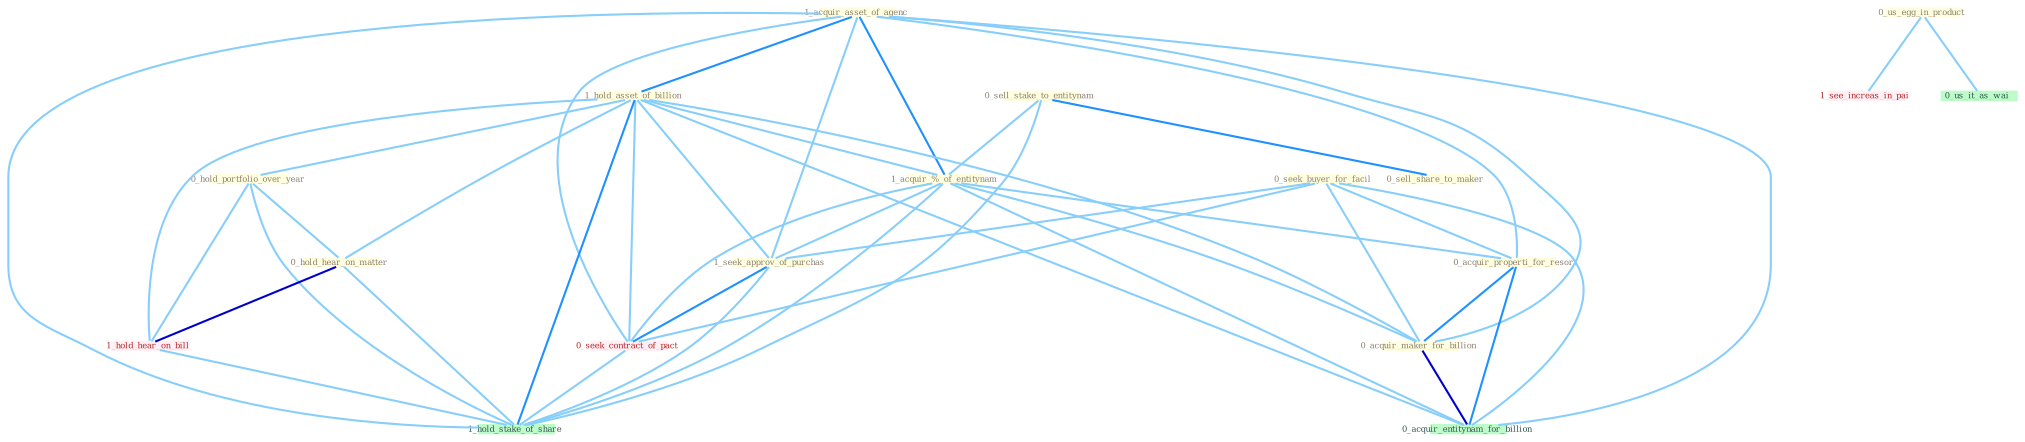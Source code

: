 Graph G{ 
    node
    [shape=polygon,style=filled,width=.5,height=.06,color="#BDFCC9",fixedsize=true,fontsize=4,
    fontcolor="#2f4f4f"];
    {node
    [color="#ffffe0", fontcolor="#8b7d6b"] "1_acquir_asset_of_agenc " "0_sell_stake_to_entitynam " "1_hold_asset_of_billion " "0_sell_share_to_maker " "1_acquir_%_of_entitynam " "0_hold_portfolio_over_year " "0_seek_buyer_for_facil " "0_hold_hear_on_matter " "0_acquir_properti_for_resort " "0_us_egg_in_product " "0_acquir_maker_for_billion " "1_seek_approv_of_purchas "}
{node [color="#fff0f5", fontcolor="#b22222"] "0_seek_contract_of_pact " "1_see_increas_in_pai " "1_hold_hear_on_bill "}
edge [color="#B0E2FF"];

	"1_acquir_asset_of_agenc " -- "1_hold_asset_of_billion " [w="2", color="#1e90ff" , len=0.8];
	"1_acquir_asset_of_agenc " -- "1_acquir_%_of_entitynam " [w="2", color="#1e90ff" , len=0.8];
	"1_acquir_asset_of_agenc " -- "0_acquir_properti_for_resort " [w="1", color="#87cefa" ];
	"1_acquir_asset_of_agenc " -- "0_acquir_maker_for_billion " [w="1", color="#87cefa" ];
	"1_acquir_asset_of_agenc " -- "1_seek_approv_of_purchas " [w="1", color="#87cefa" ];
	"1_acquir_asset_of_agenc " -- "0_seek_contract_of_pact " [w="1", color="#87cefa" ];
	"1_acquir_asset_of_agenc " -- "0_acquir_entitynam_for_billion " [w="1", color="#87cefa" ];
	"1_acquir_asset_of_agenc " -- "1_hold_stake_of_share " [w="1", color="#87cefa" ];
	"0_sell_stake_to_entitynam " -- "0_sell_share_to_maker " [w="2", color="#1e90ff" , len=0.8];
	"0_sell_stake_to_entitynam " -- "1_acquir_%_of_entitynam " [w="1", color="#87cefa" ];
	"0_sell_stake_to_entitynam " -- "1_hold_stake_of_share " [w="1", color="#87cefa" ];
	"1_hold_asset_of_billion " -- "1_acquir_%_of_entitynam " [w="1", color="#87cefa" ];
	"1_hold_asset_of_billion " -- "0_hold_portfolio_over_year " [w="1", color="#87cefa" ];
	"1_hold_asset_of_billion " -- "0_hold_hear_on_matter " [w="1", color="#87cefa" ];
	"1_hold_asset_of_billion " -- "0_acquir_maker_for_billion " [w="1", color="#87cefa" ];
	"1_hold_asset_of_billion " -- "1_seek_approv_of_purchas " [w="1", color="#87cefa" ];
	"1_hold_asset_of_billion " -- "0_seek_contract_of_pact " [w="1", color="#87cefa" ];
	"1_hold_asset_of_billion " -- "0_acquir_entitynam_for_billion " [w="1", color="#87cefa" ];
	"1_hold_asset_of_billion " -- "1_hold_hear_on_bill " [w="1", color="#87cefa" ];
	"1_hold_asset_of_billion " -- "1_hold_stake_of_share " [w="2", color="#1e90ff" , len=0.8];
	"1_acquir_%_of_entitynam " -- "0_acquir_properti_for_resort " [w="1", color="#87cefa" ];
	"1_acquir_%_of_entitynam " -- "0_acquir_maker_for_billion " [w="1", color="#87cefa" ];
	"1_acquir_%_of_entitynam " -- "1_seek_approv_of_purchas " [w="1", color="#87cefa" ];
	"1_acquir_%_of_entitynam " -- "0_seek_contract_of_pact " [w="1", color="#87cefa" ];
	"1_acquir_%_of_entitynam " -- "0_acquir_entitynam_for_billion " [w="1", color="#87cefa" ];
	"1_acquir_%_of_entitynam " -- "1_hold_stake_of_share " [w="1", color="#87cefa" ];
	"0_hold_portfolio_over_year " -- "0_hold_hear_on_matter " [w="1", color="#87cefa" ];
	"0_hold_portfolio_over_year " -- "1_hold_hear_on_bill " [w="1", color="#87cefa" ];
	"0_hold_portfolio_over_year " -- "1_hold_stake_of_share " [w="1", color="#87cefa" ];
	"0_seek_buyer_for_facil " -- "0_acquir_properti_for_resort " [w="1", color="#87cefa" ];
	"0_seek_buyer_for_facil " -- "0_acquir_maker_for_billion " [w="1", color="#87cefa" ];
	"0_seek_buyer_for_facil " -- "1_seek_approv_of_purchas " [w="1", color="#87cefa" ];
	"0_seek_buyer_for_facil " -- "0_seek_contract_of_pact " [w="1", color="#87cefa" ];
	"0_seek_buyer_for_facil " -- "0_acquir_entitynam_for_billion " [w="1", color="#87cefa" ];
	"0_hold_hear_on_matter " -- "1_hold_hear_on_bill " [w="3", color="#0000cd" , len=0.6];
	"0_hold_hear_on_matter " -- "1_hold_stake_of_share " [w="1", color="#87cefa" ];
	"0_acquir_properti_for_resort " -- "0_acquir_maker_for_billion " [w="2", color="#1e90ff" , len=0.8];
	"0_acquir_properti_for_resort " -- "0_acquir_entitynam_for_billion " [w="2", color="#1e90ff" , len=0.8];
	"0_us_egg_in_product " -- "0_us_it_as_wai " [w="1", color="#87cefa" ];
	"0_us_egg_in_product " -- "1_see_increas_in_pai " [w="1", color="#87cefa" ];
	"0_acquir_maker_for_billion " -- "0_acquir_entitynam_for_billion " [w="3", color="#0000cd" , len=0.6];
	"1_seek_approv_of_purchas " -- "0_seek_contract_of_pact " [w="2", color="#1e90ff" , len=0.8];
	"1_seek_approv_of_purchas " -- "1_hold_stake_of_share " [w="1", color="#87cefa" ];
	"0_seek_contract_of_pact " -- "1_hold_stake_of_share " [w="1", color="#87cefa" ];
	"1_hold_hear_on_bill " -- "1_hold_stake_of_share " [w="1", color="#87cefa" ];
}